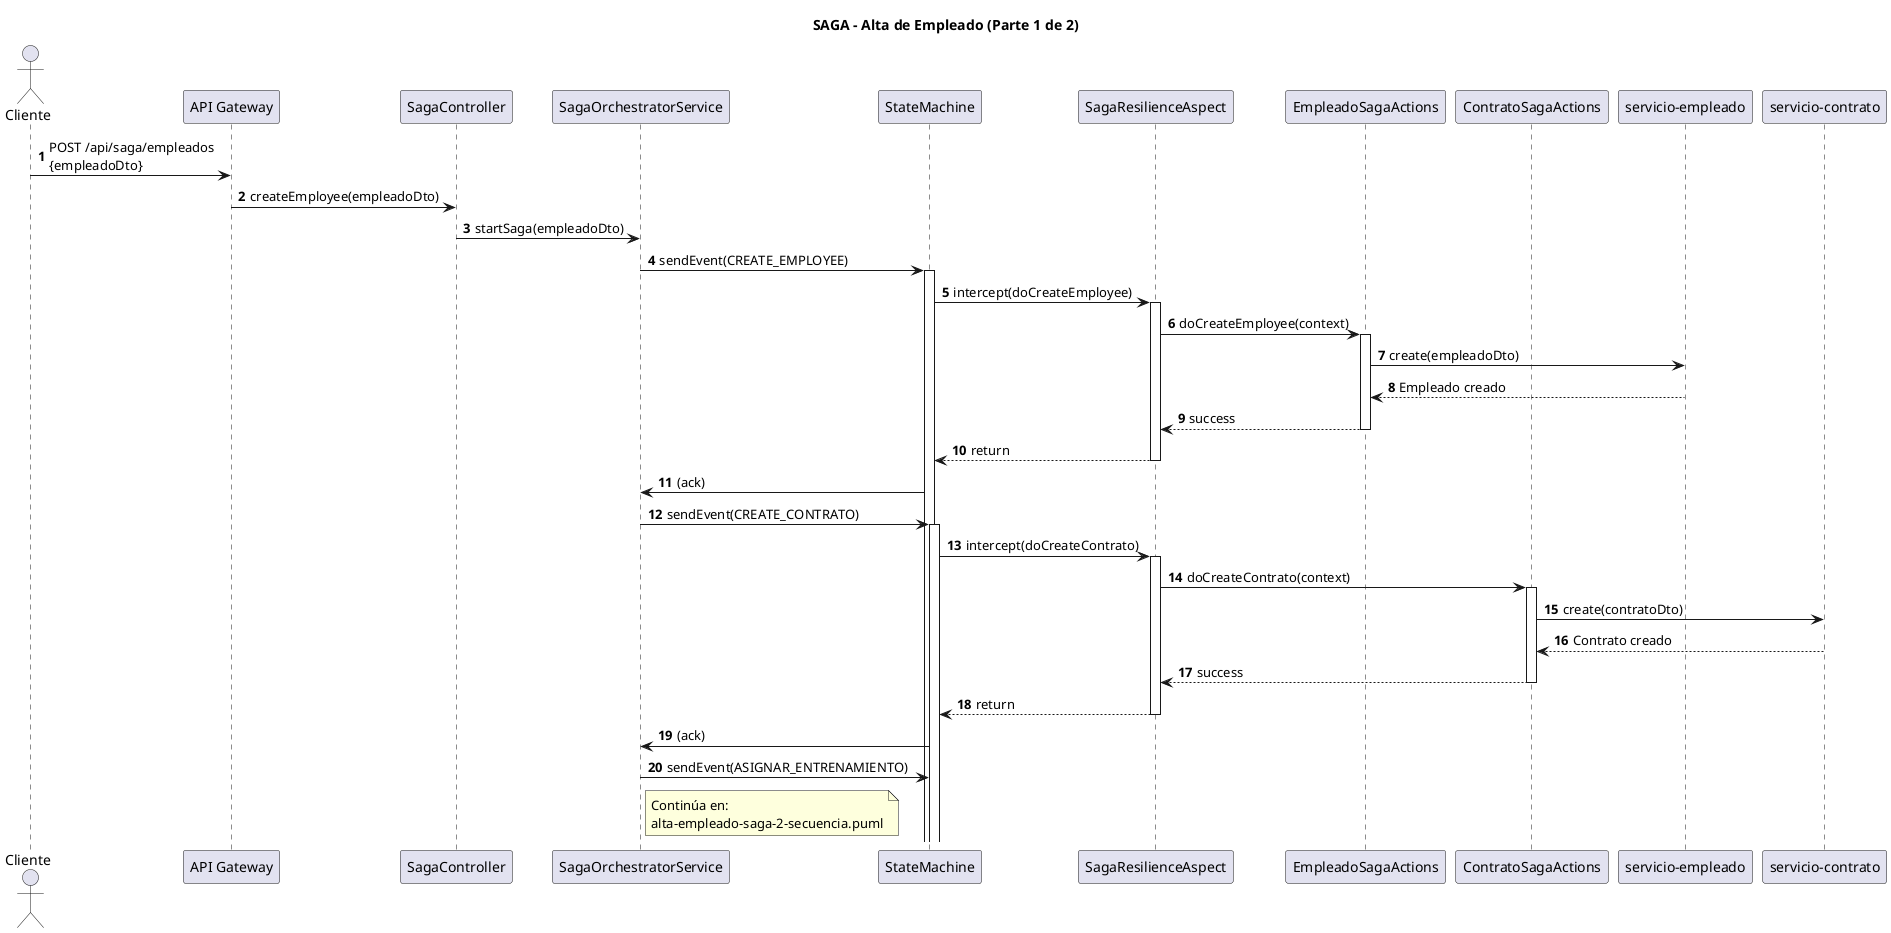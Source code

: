 @startuml
title SAGA - Alta de Empleado (Parte 1 de 2)
autonumber

actor Cliente
participant "API Gateway"        as Gateway
participant "SagaController"     as Controller
participant "SagaOrchestratorService" as Orquestador
participant "StateMachine"       as SM
participant "SagaResilienceAspect" as Aspect
participant "EmpleadoSagaActions" as EmpleadoActions
participant "ContratoSagaActions" as ContratoActions
participant "servicio-empleado"  as EmpleadoClient
participant "servicio-contrato"  as ContratoClient

Cliente -> Gateway : POST /api/saga/empleados\n{empleadoDto}
Gateway -> Controller : createEmployee(empleadoDto)
Controller -> Orquestador : startSaga(empleadoDto)
Orquestador -> SM : sendEvent(CREATE_EMPLOYEE)
activate SM

'--- Interceptación del aspecto antes de ejecutar doCreateEmployee() ---
SM -> Aspect : intercept(doCreateEmployee)
activate Aspect

'--- Aspecto invoca la acción de crear empleado ---
Aspect -> EmpleadoActions : doCreateEmployee(context)
activate EmpleadoActions

'--- EmpleadoSagaActions llama al microservicio Empleado ---
EmpleadoActions -> EmpleadoClient : create(empleadoDto)
EmpleadoClient --> EmpleadoActions : Empleado creado

'--- EmpleadoSagaActions retorna al aspecto ---
EmpleadoActions --> Aspect : success
deactivate EmpleadoActions

'--- Aspect retorna al StateMachine ---
Aspect --> SM : return
deactivate Aspect

SM -> Orquestador : (ack)
Orquestador -> SM : sendEvent(CREATE_CONTRATO)
activate SM

'--- Interceptación del aspecto antes de ejecutar doCreateContrato() ---
SM -> Aspect : intercept(doCreateContrato)
activate Aspect

'--- Aspecto invoca la acción de crear contrato ---
Aspect -> ContratoActions : doCreateContrato(context)
activate ContratoActions

'--- ContratoSagaActions llama al microservicio Contrato ---
ContratoActions -> ContratoClient : create(contratoDto)
ContratoClient --> ContratoActions : Contrato creado

'--- ContratoSagaActions retorna al aspecto ---
ContratoActions --> Aspect : success
deactivate ContratoActions

'--- Aspect retorna al StateMachine ---
Aspect --> SM : return
deactivate Aspect

SM -> Orquestador : (ack)
Orquestador -> SM : sendEvent(ASIGNAR_ENTRENAMIENTO)

note right of Orquestador
Continúa en:
alta-empleado-saga-2-secuencia.puml
end note

@enduml
